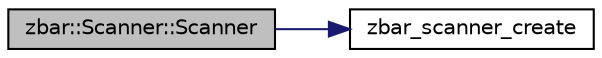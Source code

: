 digraph G
{
  edge [fontname="Helvetica",fontsize="10",labelfontname="Helvetica",labelfontsize="10"];
  node [fontname="Helvetica",fontsize="10",shape=record];
  rankdir=LR;
  Node1 [label="zbar::Scanner::Scanner",height=0.2,width=0.4,color="black", fillcolor="grey75", style="filled" fontcolor="black"];
  Node1 -> Node2 [color="midnightblue",fontsize="10",style="solid"];
  Node2 [label="zbar_scanner_create",height=0.2,width=0.4,color="black", fillcolor="white", style="filled",URL="$zbar_8h.html#a0713d0127930037f8d833544ad729606"];
}
